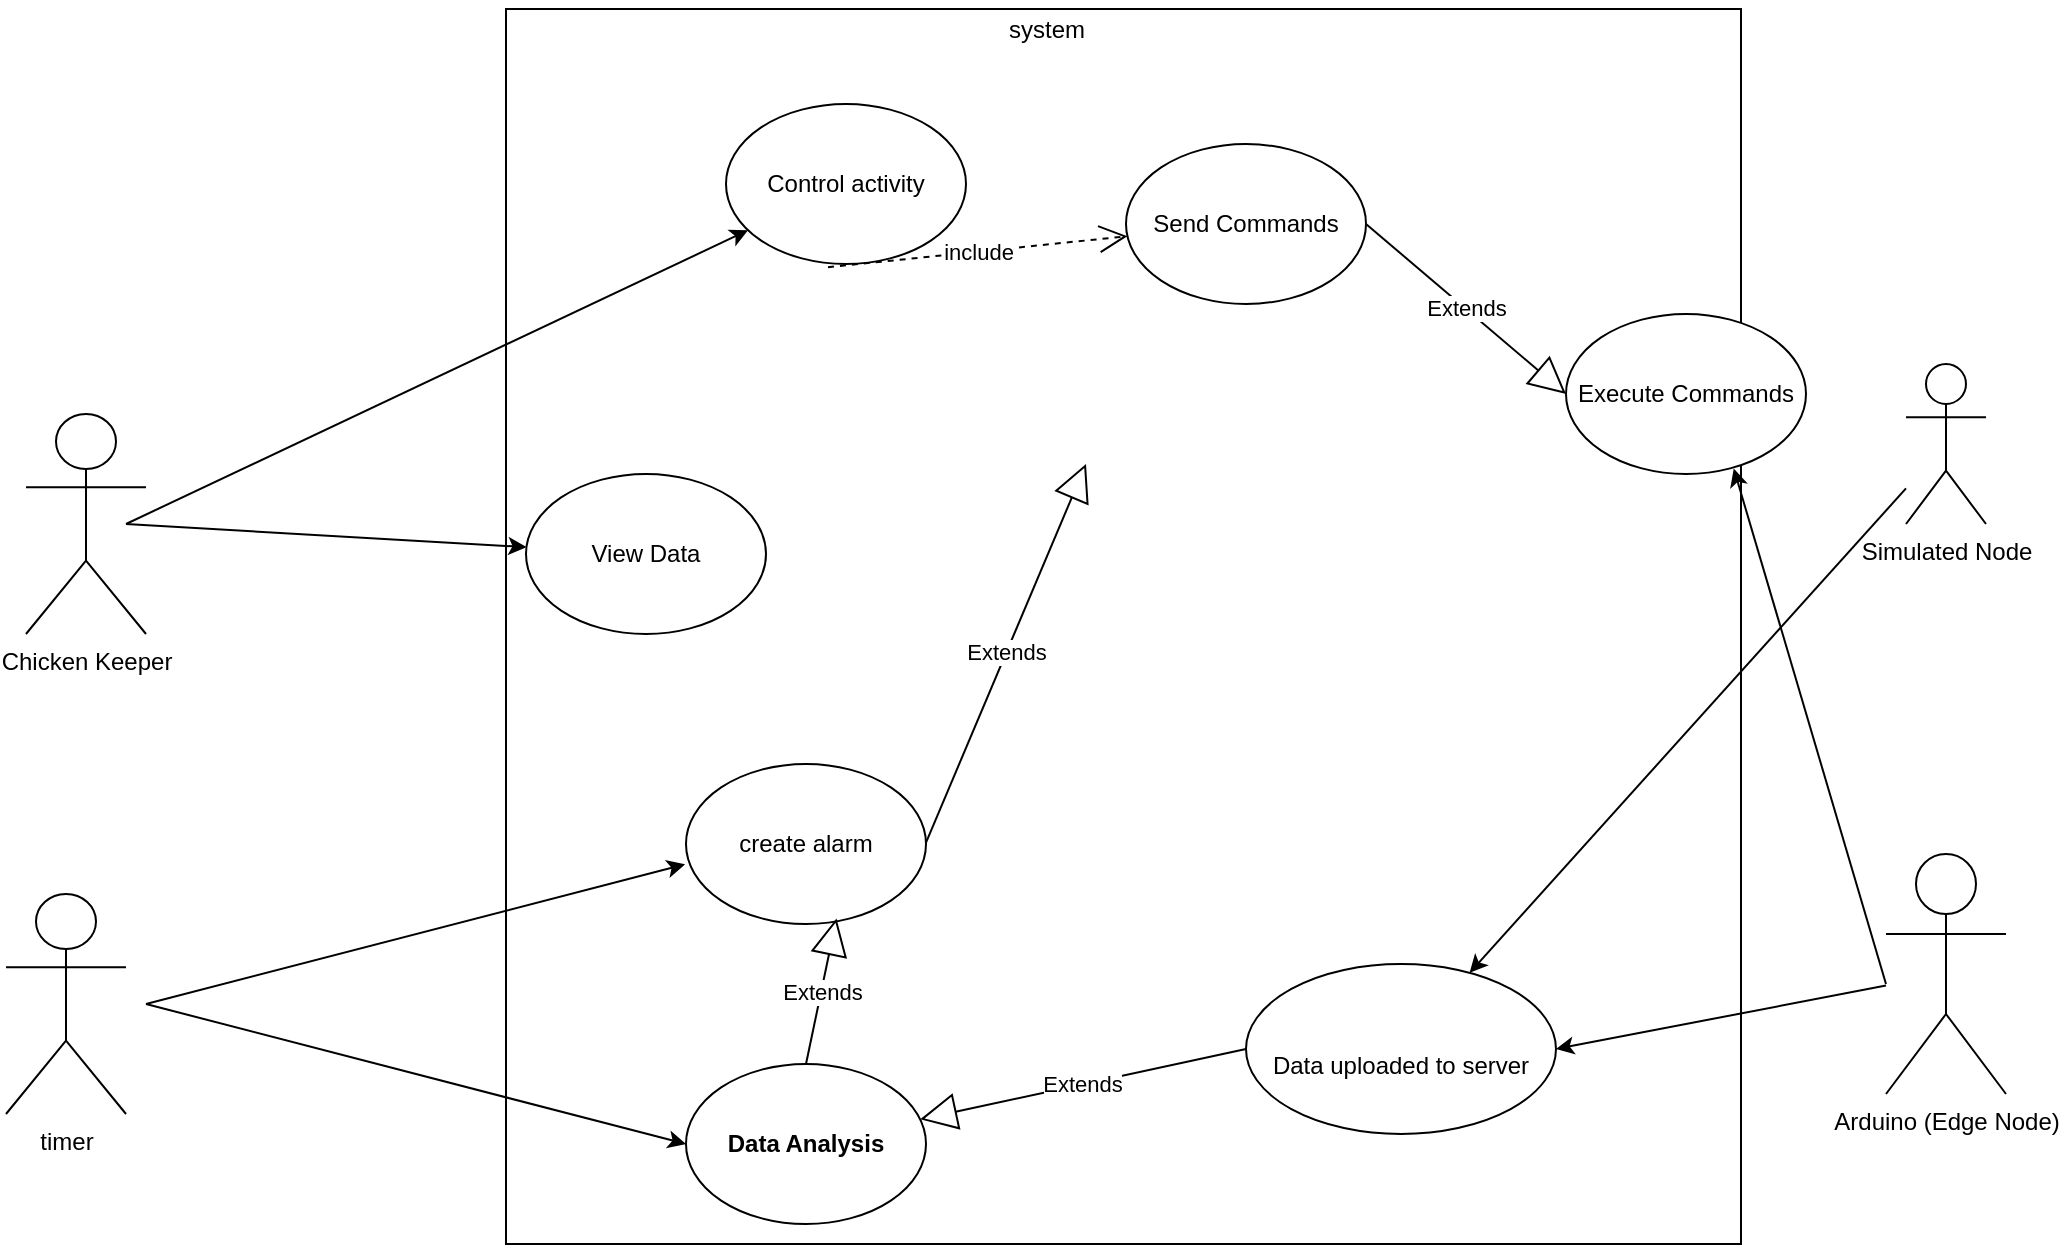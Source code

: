 <mxfile version="25.0.1">
  <diagram name="第 1 页" id="ES20mQ7BriOLf49WPt9J">
    <mxGraphModel dx="1334" dy="1992" grid="1" gridSize="10" guides="1" tooltips="1" connect="1" arrows="1" fold="1" page="1" pageScale="1" pageWidth="827" pageHeight="1169" math="0" shadow="0">
      <root>
        <mxCell id="0" />
        <mxCell id="1" parent="0" />
        <mxCell id="FF4aMpnsXdKDseANjQS0-1" value="Chicken Keeper" style="shape=umlActor;verticalLabelPosition=bottom;verticalAlign=top;html=1;outlineConnect=0;labelBackgroundColor=none;" vertex="1" parent="1">
          <mxGeometry x="150" y="205" width="60" height="110" as="geometry" />
        </mxCell>
        <mxCell id="FF4aMpnsXdKDseANjQS0-7" value="&lt;meta charset=&quot;utf-8&quot;&gt;Arduino (Edge Node)" style="shape=umlActor;verticalLabelPosition=bottom;verticalAlign=top;html=1;outlineConnect=0;labelBackgroundColor=none;" vertex="1" parent="1">
          <mxGeometry x="1080" y="425" width="60" height="120" as="geometry" />
        </mxCell>
        <mxCell id="FF4aMpnsXdKDseANjQS0-29" value="&lt;meta charset=&quot;utf-8&quot;&gt;Simulated Node" style="shape=umlActor;verticalLabelPosition=bottom;verticalAlign=top;html=1;outlineConnect=0;labelBackgroundColor=none;" vertex="1" parent="1">
          <mxGeometry x="1090" y="180" width="40" height="80" as="geometry" />
        </mxCell>
        <mxCell id="FF4aMpnsXdKDseANjQS0-47" value="" style="whiteSpace=wrap;html=1;aspect=fixed;labelBackgroundColor=none;" vertex="1" parent="1">
          <mxGeometry x="390" y="2.5" width="617.5" height="617.5" as="geometry" />
        </mxCell>
        <mxCell id="FF4aMpnsXdKDseANjQS0-48" value="Control activity" style="ellipse;whiteSpace=wrap;html=1;labelBackgroundColor=none;" vertex="1" parent="1">
          <mxGeometry x="500" y="50" width="120" height="80" as="geometry" />
        </mxCell>
        <mxCell id="FF4aMpnsXdKDseANjQS0-49" value="View Data" style="ellipse;whiteSpace=wrap;html=1;labelBackgroundColor=none;" vertex="1" parent="1">
          <mxGeometry x="400" y="235" width="120" height="80" as="geometry" />
        </mxCell>
        <mxCell id="FF4aMpnsXdKDseANjQS0-52" value="&lt;strong&gt;Data Analysis&lt;/strong&gt;" style="ellipse;whiteSpace=wrap;html=1;labelBackgroundColor=none;" vertex="1" parent="1">
          <mxGeometry x="480" y="530" width="120" height="80" as="geometry" />
        </mxCell>
        <mxCell id="FF4aMpnsXdKDseANjQS0-53" value="Send Commands" style="ellipse;whiteSpace=wrap;html=1;labelBackgroundColor=none;" vertex="1" parent="1">
          <mxGeometry x="700" y="70" width="120" height="80" as="geometry" />
        </mxCell>
        <mxCell id="FF4aMpnsXdKDseANjQS0-59" value="Execute Commands" style="ellipse;whiteSpace=wrap;html=1;labelBackgroundColor=none;" vertex="1" parent="1">
          <mxGeometry x="920" y="155" width="120" height="80" as="geometry" />
        </mxCell>
        <mxCell id="FF4aMpnsXdKDseANjQS0-60" value="&lt;div style=&quot;text-wrap-mode: nowrap;&quot;&gt;&lt;br&gt;&lt;/div&gt;&lt;div style=&quot;text-wrap-mode: nowrap;&quot;&gt;Data uploaded to server&lt;/div&gt;" style="ellipse;whiteSpace=wrap;html=1;labelBackgroundColor=none;" vertex="1" parent="1">
          <mxGeometry x="760" y="480" width="155" height="85" as="geometry" />
        </mxCell>
        <mxCell id="FF4aMpnsXdKDseANjQS0-62" value="&lt;font color=&quot;#000000&quot;&gt;system&lt;/font&gt;" style="text;html=1;align=center;verticalAlign=middle;resizable=0;points=[];autosize=1;strokeColor=none;fillColor=none;labelBackgroundColor=none;" vertex="1" parent="1">
          <mxGeometry x="630" y="-2" width="60" height="30" as="geometry" />
        </mxCell>
        <mxCell id="FF4aMpnsXdKDseANjQS0-64" value="timer&lt;div&gt;&lt;br&gt;&lt;/div&gt;" style="shape=umlActor;verticalLabelPosition=bottom;verticalAlign=top;html=1;outlineConnect=0;labelBackgroundColor=none;" vertex="1" parent="1">
          <mxGeometry x="140" y="445" width="60" height="110" as="geometry" />
        </mxCell>
        <mxCell id="FF4aMpnsXdKDseANjQS0-65" value="" style="endArrow=classic;html=1;rounded=0;fontColor=default;entryX=0;entryY=0.5;entryDx=0;entryDy=0;textShadow=1;labelBackgroundColor=none;" edge="1" parent="1" target="FF4aMpnsXdKDseANjQS0-52">
          <mxGeometry width="50" height="50" relative="1" as="geometry">
            <mxPoint x="210" y="500" as="sourcePoint" />
            <mxPoint x="280" y="470" as="targetPoint" />
          </mxGeometry>
        </mxCell>
        <mxCell id="FF4aMpnsXdKDseANjQS0-68" value="create alarm" style="ellipse;whiteSpace=wrap;html=1;" vertex="1" parent="1">
          <mxGeometry x="480" y="380" width="120" height="80" as="geometry" />
        </mxCell>
        <mxCell id="FF4aMpnsXdKDseANjQS0-69" value="" style="endArrow=classic;html=1;rounded=0;" edge="1" parent="1" target="FF4aMpnsXdKDseANjQS0-49">
          <mxGeometry width="50" height="50" relative="1" as="geometry">
            <mxPoint x="200" y="260" as="sourcePoint" />
            <mxPoint x="250" y="210" as="targetPoint" />
          </mxGeometry>
        </mxCell>
        <mxCell id="FF4aMpnsXdKDseANjQS0-70" value="" style="endArrow=classic;html=1;rounded=0;" edge="1" parent="1" target="FF4aMpnsXdKDseANjQS0-48">
          <mxGeometry width="50" height="50" relative="1" as="geometry">
            <mxPoint x="200" y="260" as="sourcePoint" />
            <mxPoint x="250" y="210" as="targetPoint" />
          </mxGeometry>
        </mxCell>
        <mxCell id="FF4aMpnsXdKDseANjQS0-71" value="" style="endArrow=classic;html=1;rounded=0;entryX=1;entryY=0.5;entryDx=0;entryDy=0;" edge="1" parent="1" source="FF4aMpnsXdKDseANjQS0-7" target="FF4aMpnsXdKDseANjQS0-60">
          <mxGeometry width="50" height="50" relative="1" as="geometry">
            <mxPoint x="810" y="480" as="sourcePoint" />
            <mxPoint x="860" y="430" as="targetPoint" />
          </mxGeometry>
        </mxCell>
        <mxCell id="FF4aMpnsXdKDseANjQS0-72" value="" style="endArrow=classic;html=1;rounded=0;" edge="1" parent="1" source="FF4aMpnsXdKDseANjQS0-29" target="FF4aMpnsXdKDseANjQS0-60">
          <mxGeometry width="50" height="50" relative="1" as="geometry">
            <mxPoint x="1040" y="330" as="sourcePoint" />
            <mxPoint x="1090" y="280" as="targetPoint" />
          </mxGeometry>
        </mxCell>
        <mxCell id="FF4aMpnsXdKDseANjQS0-73" value="Extends" style="endArrow=block;endSize=16;endFill=0;html=1;rounded=0;exitX=0;exitY=0.5;exitDx=0;exitDy=0;" edge="1" parent="1" source="FF4aMpnsXdKDseANjQS0-60" target="FF4aMpnsXdKDseANjQS0-52">
          <mxGeometry width="160" relative="1" as="geometry">
            <mxPoint x="720" y="500" as="sourcePoint" />
            <mxPoint x="880" y="500" as="targetPoint" />
          </mxGeometry>
        </mxCell>
        <mxCell id="FF4aMpnsXdKDseANjQS0-74" value="" style="endArrow=classic;html=1;rounded=0;entryX=-0.004;entryY=0.627;entryDx=0;entryDy=0;entryPerimeter=0;" edge="1" parent="1" target="FF4aMpnsXdKDseANjQS0-68">
          <mxGeometry width="50" height="50" relative="1" as="geometry">
            <mxPoint x="210" y="500" as="sourcePoint" />
            <mxPoint x="260" y="450" as="targetPoint" />
          </mxGeometry>
        </mxCell>
        <mxCell id="FF4aMpnsXdKDseANjQS0-75" value="Extends" style="endArrow=block;endSize=16;endFill=0;html=1;rounded=0;exitX=1;exitY=0.5;exitDx=0;exitDy=0;entryX=0;entryY=0.5;entryDx=0;entryDy=0;" edge="1" parent="1" source="FF4aMpnsXdKDseANjQS0-53" target="FF4aMpnsXdKDseANjQS0-59">
          <mxGeometry width="160" relative="1" as="geometry">
            <mxPoint x="740" y="280" as="sourcePoint" />
            <mxPoint x="900" y="280" as="targetPoint" />
          </mxGeometry>
        </mxCell>
        <mxCell id="FF4aMpnsXdKDseANjQS0-77" value="Extends" style="endArrow=block;endSize=16;endFill=0;html=1;rounded=0;" edge="1" parent="1">
          <mxGeometry width="160" relative="1" as="geometry">
            <mxPoint x="600" y="419.29" as="sourcePoint" />
            <mxPoint x="680" y="230" as="targetPoint" />
          </mxGeometry>
        </mxCell>
        <mxCell id="FF4aMpnsXdKDseANjQS0-78" value="Extends" style="endArrow=block;endSize=16;endFill=0;html=1;rounded=0;entryX=0.627;entryY=0.966;entryDx=0;entryDy=0;entryPerimeter=0;" edge="1" parent="1" target="FF4aMpnsXdKDseANjQS0-68">
          <mxGeometry width="160" relative="1" as="geometry">
            <mxPoint x="540" y="530" as="sourcePoint" />
            <mxPoint x="700" y="530" as="targetPoint" />
          </mxGeometry>
        </mxCell>
        <mxCell id="FF4aMpnsXdKDseANjQS0-79" value="" style="endArrow=classic;html=1;rounded=0;entryX=0.699;entryY=0.966;entryDx=0;entryDy=0;entryPerimeter=0;" edge="1" parent="1" target="FF4aMpnsXdKDseANjQS0-59">
          <mxGeometry width="50" height="50" relative="1" as="geometry">
            <mxPoint x="1080" y="490" as="sourcePoint" />
            <mxPoint x="1130" y="440" as="targetPoint" />
          </mxGeometry>
        </mxCell>
        <mxCell id="FF4aMpnsXdKDseANjQS0-80" value="include" style="endArrow=open;endSize=12;dashed=1;html=1;rounded=0;strokeColor=default;align=center;verticalAlign=middle;fontFamily=Helvetica;fontSize=11;fontColor=default;labelBackgroundColor=default;exitX=0.425;exitY=1.02;exitDx=0;exitDy=0;exitPerimeter=0;" edge="1" parent="1" source="FF4aMpnsXdKDseANjQS0-48" target="FF4aMpnsXdKDseANjQS0-53">
          <mxGeometry width="160" relative="1" as="geometry">
            <mxPoint x="558" y="137" as="sourcePoint" />
            <mxPoint x="551" y="390" as="targetPoint" />
          </mxGeometry>
        </mxCell>
      </root>
    </mxGraphModel>
  </diagram>
</mxfile>

